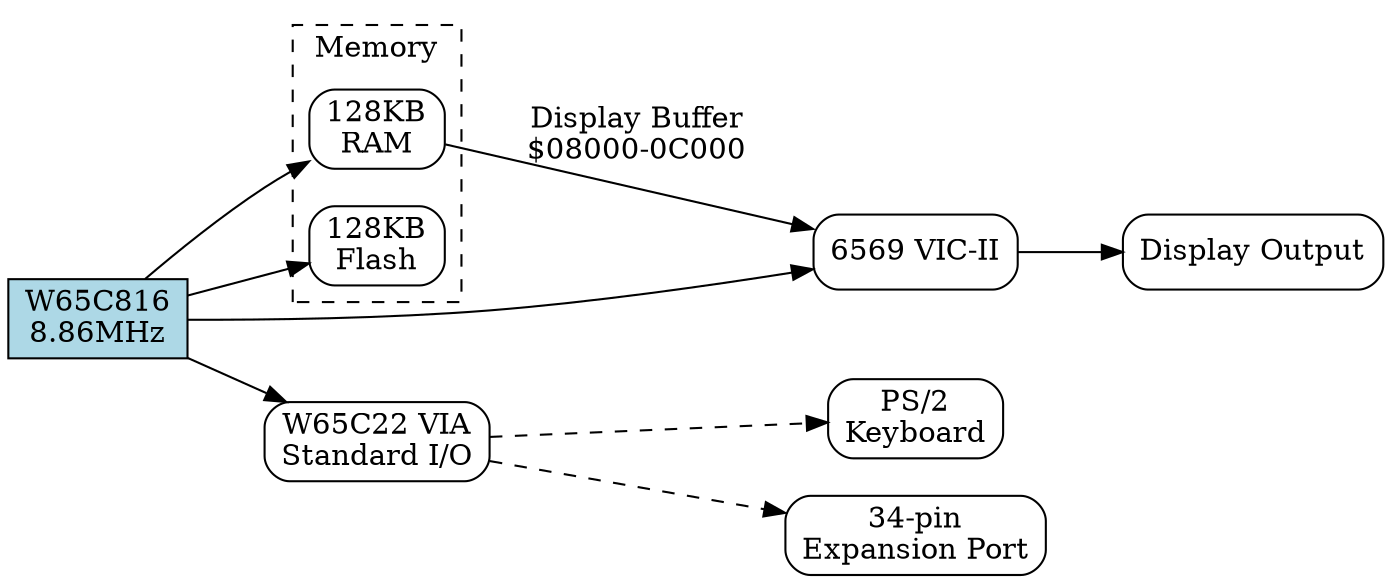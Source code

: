 digraph aves_blackbird {
    rankdir=LR;
    node [shape=box, style=rounded];
    
    cpu [label="W65C816\n8.86MHz", style=filled, fillcolor=lightblue];
    
    subgraph cluster_memory {
        label="Memory";
        style=dashed;
        ram [label="128KB\nRAM"];
        rom [label="128KB\nFlash"];
    }
    
    vic [label="6569 VIC-II"];
    display [label="Display Output"];
    
    io [label="W65C22 VIA\nStandard I/O"];
    
    cpu -> ram;
    cpu -> rom;
    cpu -> vic;
    cpu -> io;
    
    ram -> vic [label="Display Buffer\n$08000-0C000"];
    vic -> display;
    
    io -> {keyboard, expansion} [style=dashed];
    
    keyboard [label="PS/2\nKeyboard"];
    expansion [label="34-pin\nExpansion Port"];
}
//dot -Tpng -Gdpi=300 -o blackbird.png blackbird.dot

